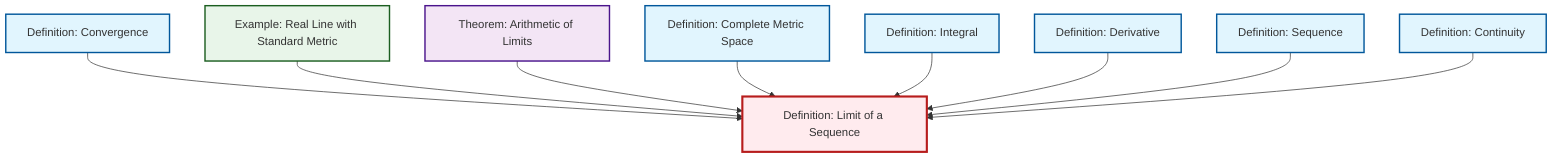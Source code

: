 graph TD
    classDef definition fill:#e1f5fe,stroke:#01579b,stroke-width:2px
    classDef theorem fill:#f3e5f5,stroke:#4a148c,stroke-width:2px
    classDef axiom fill:#fff3e0,stroke:#e65100,stroke-width:2px
    classDef example fill:#e8f5e9,stroke:#1b5e20,stroke-width:2px
    classDef current fill:#ffebee,stroke:#b71c1c,stroke-width:3px
    def-continuity["Definition: Continuity"]:::definition
    def-complete-metric-space["Definition: Complete Metric Space"]:::definition
    def-sequence["Definition: Sequence"]:::definition
    thm-limit-arithmetic["Theorem: Arithmetic of Limits"]:::theorem
    def-integral["Definition: Integral"]:::definition
    ex-real-line-metric["Example: Real Line with Standard Metric"]:::example
    def-convergence["Definition: Convergence"]:::definition
    def-derivative["Definition: Derivative"]:::definition
    def-limit["Definition: Limit of a Sequence"]:::definition
    def-convergence --> def-limit
    ex-real-line-metric --> def-limit
    thm-limit-arithmetic --> def-limit
    def-complete-metric-space --> def-limit
    def-integral --> def-limit
    def-derivative --> def-limit
    def-sequence --> def-limit
    def-continuity --> def-limit
    class def-limit current